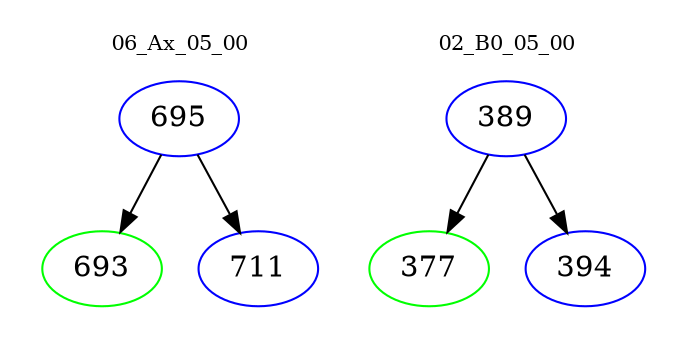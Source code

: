 digraph{
subgraph cluster_0 {
color = white
label = "06_Ax_05_00";
fontsize=10;
T0_695 [label="695", color="blue"]
T0_695 -> T0_693 [color="black"]
T0_693 [label="693", color="green"]
T0_695 -> T0_711 [color="black"]
T0_711 [label="711", color="blue"]
}
subgraph cluster_1 {
color = white
label = "02_B0_05_00";
fontsize=10;
T1_389 [label="389", color="blue"]
T1_389 -> T1_377 [color="black"]
T1_377 [label="377", color="green"]
T1_389 -> T1_394 [color="black"]
T1_394 [label="394", color="blue"]
}
}
